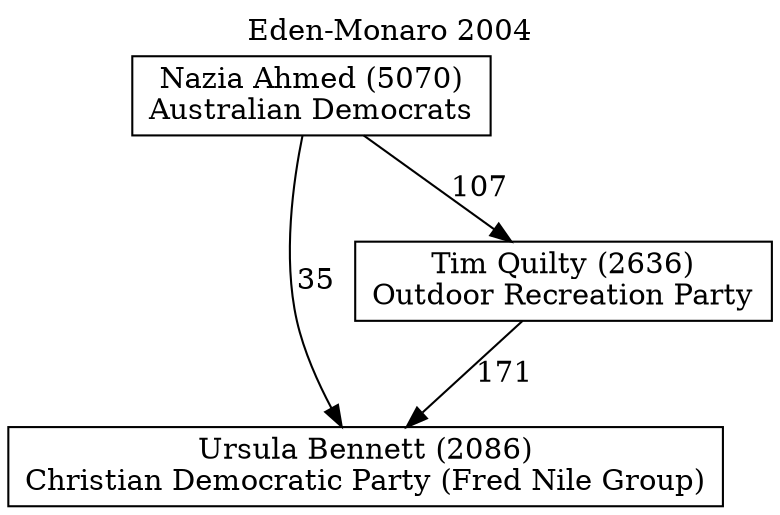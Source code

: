 // House preference flow
digraph "Ursula Bennett (2086)_Eden-Monaro_2004" {
	graph [label="Eden-Monaro 2004" labelloc=t mclimit=10]
	node [shape=box]
	"Ursula Bennett (2086)" [label="Ursula Bennett (2086)
Christian Democratic Party (Fred Nile Group)"]
	"Tim Quilty (2636)" [label="Tim Quilty (2636)
Outdoor Recreation Party"]
	"Nazia Ahmed (5070)" [label="Nazia Ahmed (5070)
Australian Democrats"]
	"Tim Quilty (2636)" -> "Ursula Bennett (2086)" [label=171]
	"Nazia Ahmed (5070)" -> "Tim Quilty (2636)" [label=107]
	"Nazia Ahmed (5070)" -> "Ursula Bennett (2086)" [label=35]
}
